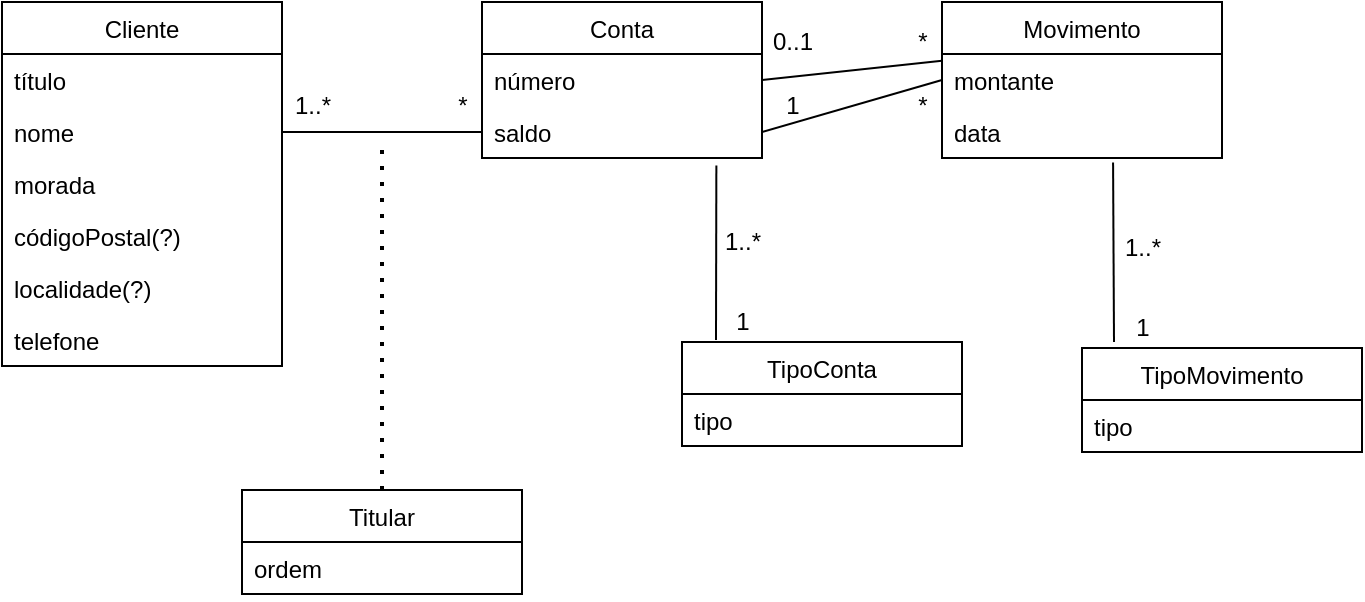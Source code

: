 <mxfile version="14.4.2" type="device"><diagram id="K8A5MSFkunWSvWGzaPHe" name="Page-1"><mxGraphModel dx="1038" dy="548" grid="1" gridSize="10" guides="1" tooltips="1" connect="1" arrows="1" fold="1" page="1" pageScale="1" pageWidth="827" pageHeight="1169" math="0" shadow="0"><root><mxCell id="0"/><mxCell id="1" parent="0"/><mxCell id="Qh9EOBeILDIxmXpgKeLB-1" value="Cliente" style="swimlane;fontStyle=0;childLayout=stackLayout;horizontal=1;startSize=26;fillColor=none;horizontalStack=0;resizeParent=1;resizeParentMax=0;resizeLast=0;collapsible=1;marginBottom=0;" parent="1" vertex="1"><mxGeometry x="140" y="100" width="140" height="182" as="geometry"/></mxCell><mxCell id="Qh9EOBeILDIxmXpgKeLB-2" value="título" style="text;strokeColor=none;fillColor=none;align=left;verticalAlign=top;spacingLeft=4;spacingRight=4;overflow=hidden;rotatable=0;points=[[0,0.5],[1,0.5]];portConstraint=eastwest;" parent="Qh9EOBeILDIxmXpgKeLB-1" vertex="1"><mxGeometry y="26" width="140" height="26" as="geometry"/></mxCell><mxCell id="Qh9EOBeILDIxmXpgKeLB-3" value="nome" style="text;strokeColor=none;fillColor=none;align=left;verticalAlign=top;spacingLeft=4;spacingRight=4;overflow=hidden;rotatable=0;points=[[0,0.5],[1,0.5]];portConstraint=eastwest;" parent="Qh9EOBeILDIxmXpgKeLB-1" vertex="1"><mxGeometry y="52" width="140" height="26" as="geometry"/></mxCell><mxCell id="Qh9EOBeILDIxmXpgKeLB-4" value="morada" style="text;strokeColor=none;fillColor=none;align=left;verticalAlign=top;spacingLeft=4;spacingRight=4;overflow=hidden;rotatable=0;points=[[0,0.5],[1,0.5]];portConstraint=eastwest;" parent="Qh9EOBeILDIxmXpgKeLB-1" vertex="1"><mxGeometry y="78" width="140" height="26" as="geometry"/></mxCell><mxCell id="Qh9EOBeILDIxmXpgKeLB-5" value="códigoPostal(?)" style="text;strokeColor=none;fillColor=none;align=left;verticalAlign=top;spacingLeft=4;spacingRight=4;overflow=hidden;rotatable=0;points=[[0,0.5],[1,0.5]];portConstraint=eastwest;" parent="Qh9EOBeILDIxmXpgKeLB-1" vertex="1"><mxGeometry y="104" width="140" height="26" as="geometry"/></mxCell><mxCell id="Qh9EOBeILDIxmXpgKeLB-6" value="localidade(?)" style="text;strokeColor=none;fillColor=none;align=left;verticalAlign=top;spacingLeft=4;spacingRight=4;overflow=hidden;rotatable=0;points=[[0,0.5],[1,0.5]];portConstraint=eastwest;" parent="Qh9EOBeILDIxmXpgKeLB-1" vertex="1"><mxGeometry y="130" width="140" height="26" as="geometry"/></mxCell><mxCell id="Qh9EOBeILDIxmXpgKeLB-7" value="telefone" style="text;strokeColor=none;fillColor=none;align=left;verticalAlign=top;spacingLeft=4;spacingRight=4;overflow=hidden;rotatable=0;points=[[0,0.5],[1,0.5]];portConstraint=eastwest;" parent="Qh9EOBeILDIxmXpgKeLB-1" vertex="1"><mxGeometry y="156" width="140" height="26" as="geometry"/></mxCell><mxCell id="kI6wvq8zXkLHwGDhC5ZB-1" value="Conta" style="swimlane;fontStyle=0;childLayout=stackLayout;horizontal=1;startSize=26;fillColor=none;horizontalStack=0;resizeParent=1;resizeParentMax=0;resizeLast=0;collapsible=1;marginBottom=0;" parent="1" vertex="1"><mxGeometry x="380" y="100" width="140" height="78" as="geometry"/></mxCell><mxCell id="kI6wvq8zXkLHwGDhC5ZB-2" value="número" style="text;strokeColor=none;fillColor=none;align=left;verticalAlign=top;spacingLeft=4;spacingRight=4;overflow=hidden;rotatable=0;points=[[0,0.5],[1,0.5]];portConstraint=eastwest;" parent="kI6wvq8zXkLHwGDhC5ZB-1" vertex="1"><mxGeometry y="26" width="140" height="26" as="geometry"/></mxCell><mxCell id="kI6wvq8zXkLHwGDhC5ZB-4" value="saldo" style="text;strokeColor=none;fillColor=none;align=left;verticalAlign=top;spacingLeft=4;spacingRight=4;overflow=hidden;rotatable=0;points=[[0,0.5],[1,0.5]];portConstraint=eastwest;" parent="kI6wvq8zXkLHwGDhC5ZB-1" vertex="1"><mxGeometry y="52" width="140" height="26" as="geometry"/></mxCell><mxCell id="kI6wvq8zXkLHwGDhC5ZB-5" value="" style="endArrow=none;html=1;exitX=1;exitY=0.5;exitDx=0;exitDy=0;entryX=0;entryY=0.5;entryDx=0;entryDy=0;" parent="1" source="Qh9EOBeILDIxmXpgKeLB-3" edge="1"><mxGeometry width="50" height="50" relative="1" as="geometry"><mxPoint x="390" y="200" as="sourcePoint"/><mxPoint x="380" y="165" as="targetPoint"/></mxGeometry></mxCell><mxCell id="kI6wvq8zXkLHwGDhC5ZB-6" value="*" style="text;html=1;align=center;verticalAlign=middle;resizable=0;points=[];autosize=1;" parent="1" vertex="1"><mxGeometry x="360" y="142" width="20" height="20" as="geometry"/></mxCell><mxCell id="kI6wvq8zXkLHwGDhC5ZB-7" value="1..*" style="text;html=1;align=center;verticalAlign=middle;resizable=0;points=[];autosize=1;" parent="1" vertex="1"><mxGeometry x="280" y="142" width="30" height="20" as="geometry"/></mxCell><mxCell id="kI6wvq8zXkLHwGDhC5ZB-8" value="Movimento" style="swimlane;fontStyle=0;childLayout=stackLayout;horizontal=1;startSize=26;fillColor=none;horizontalStack=0;resizeParent=1;resizeParentMax=0;resizeLast=0;collapsible=1;marginBottom=0;" parent="1" vertex="1"><mxGeometry x="610" y="100" width="140" height="78" as="geometry"/></mxCell><mxCell id="kI6wvq8zXkLHwGDhC5ZB-10" value="montante" style="text;strokeColor=none;fillColor=none;align=left;verticalAlign=top;spacingLeft=4;spacingRight=4;overflow=hidden;rotatable=0;points=[[0,0.5],[1,0.5]];portConstraint=eastwest;" parent="kI6wvq8zXkLHwGDhC5ZB-8" vertex="1"><mxGeometry y="26" width="140" height="26" as="geometry"/></mxCell><mxCell id="kI6wvq8zXkLHwGDhC5ZB-11" value="data" style="text;strokeColor=none;fillColor=none;align=left;verticalAlign=top;spacingLeft=4;spacingRight=4;overflow=hidden;rotatable=0;points=[[0,0.5],[1,0.5]];portConstraint=eastwest;" parent="kI6wvq8zXkLHwGDhC5ZB-8" vertex="1"><mxGeometry y="52" width="140" height="26" as="geometry"/></mxCell><mxCell id="kI6wvq8zXkLHwGDhC5ZB-12" value="Titular" style="swimlane;fontStyle=0;childLayout=stackLayout;horizontal=1;startSize=26;fillColor=none;horizontalStack=0;resizeParent=1;resizeParentMax=0;resizeLast=0;collapsible=1;marginBottom=0;" parent="1" vertex="1"><mxGeometry x="260" y="344" width="140" height="52" as="geometry"/></mxCell><mxCell id="kI6wvq8zXkLHwGDhC5ZB-13" value="ordem" style="text;strokeColor=none;fillColor=none;align=left;verticalAlign=top;spacingLeft=4;spacingRight=4;overflow=hidden;rotatable=0;points=[[0,0.5],[1,0.5]];portConstraint=eastwest;" parent="kI6wvq8zXkLHwGDhC5ZB-12" vertex="1"><mxGeometry y="26" width="140" height="26" as="geometry"/></mxCell><mxCell id="kI6wvq8zXkLHwGDhC5ZB-16" value="" style="endArrow=none;dashed=1;html=1;dashPattern=1 3;strokeWidth=2;exitX=0.5;exitY=0;exitDx=0;exitDy=0;" parent="1" source="kI6wvq8zXkLHwGDhC5ZB-12" edge="1"><mxGeometry width="50" height="50" relative="1" as="geometry"><mxPoint x="390" y="340" as="sourcePoint"/><mxPoint x="330" y="170" as="targetPoint"/></mxGeometry></mxCell><mxCell id="kI6wvq8zXkLHwGDhC5ZB-17" value="" style="endArrow=none;html=1;entryX=0;entryY=0.5;entryDx=0;entryDy=0;exitX=1;exitY=0.5;exitDx=0;exitDy=0;" parent="1" target="kI6wvq8zXkLHwGDhC5ZB-10" edge="1"><mxGeometry width="50" height="50" relative="1" as="geometry"><mxPoint x="520" y="165" as="sourcePoint"/><mxPoint x="440" y="290" as="targetPoint"/></mxGeometry></mxCell><mxCell id="kI6wvq8zXkLHwGDhC5ZB-18" value="*" style="text;html=1;align=center;verticalAlign=middle;resizable=0;points=[];autosize=1;" parent="1" vertex="1"><mxGeometry x="590" y="142" width="20" height="20" as="geometry"/></mxCell><mxCell id="kI6wvq8zXkLHwGDhC5ZB-19" value="1" style="text;html=1;align=center;verticalAlign=middle;resizable=0;points=[];autosize=1;" parent="1" vertex="1"><mxGeometry x="525" y="142" width="20" height="20" as="geometry"/></mxCell><mxCell id="xNj-uAYgd5vy1BbvVXCn-1" value="TipoConta" style="swimlane;fontStyle=0;childLayout=stackLayout;horizontal=1;startSize=26;fillColor=none;horizontalStack=0;resizeParent=1;resizeParentMax=0;resizeLast=0;collapsible=1;marginBottom=0;" parent="1" vertex="1"><mxGeometry x="480" y="270" width="140" height="52" as="geometry"/></mxCell><mxCell id="xNj-uAYgd5vy1BbvVXCn-2" value="tipo" style="text;strokeColor=none;fillColor=none;align=left;verticalAlign=top;spacingLeft=4;spacingRight=4;overflow=hidden;rotatable=0;points=[[0,0.5],[1,0.5]];portConstraint=eastwest;" parent="xNj-uAYgd5vy1BbvVXCn-1" vertex="1"><mxGeometry y="26" width="140" height="26" as="geometry"/></mxCell><mxCell id="xNj-uAYgd5vy1BbvVXCn-5" value="" style="endArrow=none;html=1;entryX=0.837;entryY=1.146;entryDx=0;entryDy=0;entryPerimeter=0;" parent="1" target="kI6wvq8zXkLHwGDhC5ZB-4" edge="1"><mxGeometry width="50" height="50" relative="1" as="geometry"><mxPoint x="497" y="269" as="sourcePoint"/><mxPoint x="540" y="220" as="targetPoint"/></mxGeometry></mxCell><mxCell id="xNj-uAYgd5vy1BbvVXCn-6" value="1..*" style="text;html=1;align=center;verticalAlign=middle;resizable=0;points=[];autosize=1;" parent="1" vertex="1"><mxGeometry x="495" y="210" width="30" height="20" as="geometry"/></mxCell><mxCell id="xNj-uAYgd5vy1BbvVXCn-7" value="1" style="text;html=1;align=center;verticalAlign=middle;resizable=0;points=[];autosize=1;" parent="1" vertex="1"><mxGeometry x="500" y="250" width="20" height="20" as="geometry"/></mxCell><mxCell id="xNj-uAYgd5vy1BbvVXCn-8" value="TipoMovimento" style="swimlane;fontStyle=0;childLayout=stackLayout;horizontal=1;startSize=26;fillColor=none;horizontalStack=0;resizeParent=1;resizeParentMax=0;resizeLast=0;collapsible=1;marginBottom=0;" parent="1" vertex="1"><mxGeometry x="680" y="273" width="140" height="52" as="geometry"/></mxCell><mxCell id="xNj-uAYgd5vy1BbvVXCn-9" value="tipo" style="text;strokeColor=none;fillColor=none;align=left;verticalAlign=top;spacingLeft=4;spacingRight=4;overflow=hidden;rotatable=0;points=[[0,0.5],[1,0.5]];portConstraint=eastwest;" parent="xNj-uAYgd5vy1BbvVXCn-8" vertex="1"><mxGeometry y="26" width="140" height="26" as="geometry"/></mxCell><mxCell id="xNj-uAYgd5vy1BbvVXCn-10" value="1..*" style="text;html=1;align=center;verticalAlign=middle;resizable=0;points=[];autosize=1;" parent="1" vertex="1"><mxGeometry x="695" y="213" width="30" height="20" as="geometry"/></mxCell><mxCell id="xNj-uAYgd5vy1BbvVXCn-11" value="1" style="text;html=1;align=center;verticalAlign=middle;resizable=0;points=[];autosize=1;" parent="1" vertex="1"><mxGeometry x="700" y="253" width="20" height="20" as="geometry"/></mxCell><mxCell id="xNj-uAYgd5vy1BbvVXCn-12" value="" style="endArrow=none;html=1;entryX=0.611;entryY=1.085;entryDx=0;entryDy=0;entryPerimeter=0;" parent="1" target="kI6wvq8zXkLHwGDhC5ZB-11" edge="1"><mxGeometry width="50" height="50" relative="1" as="geometry"><mxPoint x="696" y="270" as="sourcePoint"/><mxPoint x="696" y="200" as="targetPoint"/></mxGeometry></mxCell><mxCell id="ri2eX9KxrjrmGU7dB_RF-1" value="" style="endArrow=none;html=1;entryX=0;entryY=0.131;entryDx=0;entryDy=0;entryPerimeter=0;exitX=1;exitY=0.5;exitDx=0;exitDy=0;" edge="1" parent="1" source="kI6wvq8zXkLHwGDhC5ZB-2" target="kI6wvq8zXkLHwGDhC5ZB-10"><mxGeometry width="50" height="50" relative="1" as="geometry"><mxPoint x="530" y="120" as="sourcePoint"/><mxPoint x="580" y="70" as="targetPoint"/></mxGeometry></mxCell><mxCell id="ri2eX9KxrjrmGU7dB_RF-2" value="0..1" style="text;html=1;align=center;verticalAlign=middle;resizable=0;points=[];autosize=1;" vertex="1" parent="1"><mxGeometry x="515" y="110" width="40" height="20" as="geometry"/></mxCell><mxCell id="ri2eX9KxrjrmGU7dB_RF-3" value="*" style="text;html=1;align=center;verticalAlign=middle;resizable=0;points=[];autosize=1;" vertex="1" parent="1"><mxGeometry x="590" y="110" width="20" height="20" as="geometry"/></mxCell></root></mxGraphModel></diagram></mxfile>